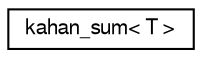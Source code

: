 digraph G
{
  edge [fontname="FreeSans",fontsize="10",labelfontname="FreeSans",labelfontsize="10"];
  node [fontname="FreeSans",fontsize="10",shape=record];
  rankdir="LR";
  Node1 [label="kahan_sum\< T \>",height=0.2,width=0.4,color="black", fillcolor="white", style="filled",URL="$structkahan__sum.shtml",tooltip="Stable Summation Routine of Kahan&#39;s."];
}
